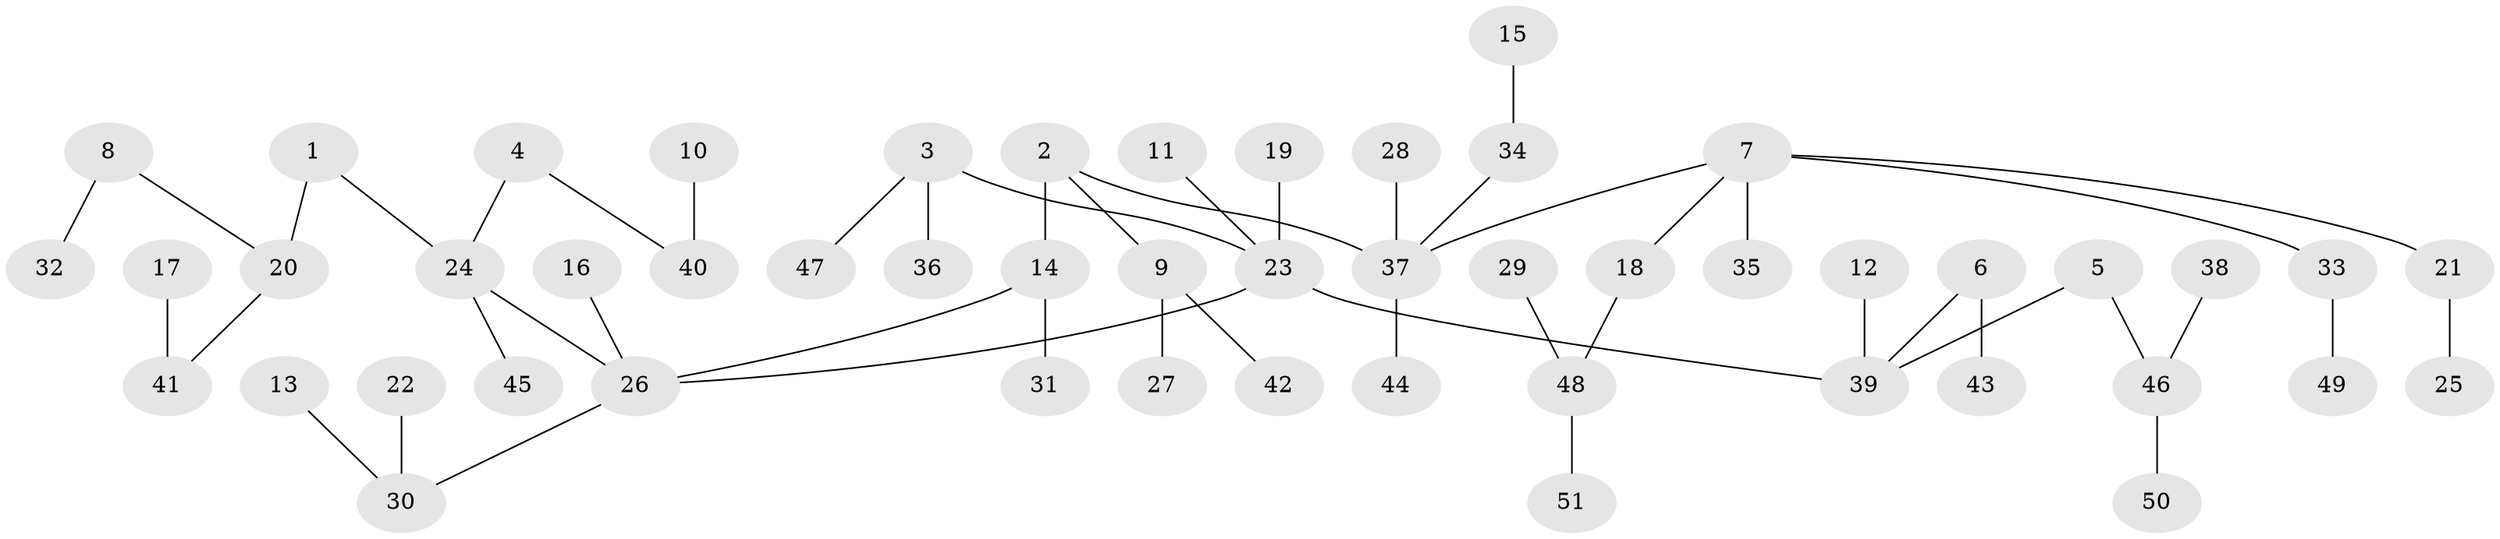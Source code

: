 // original degree distribution, {7: 0.009900990099009901, 5: 0.019801980198019802, 6: 0.0297029702970297, 3: 0.04950495049504951, 2: 0.297029702970297, 4: 0.09900990099009901, 1: 0.49504950495049505}
// Generated by graph-tools (version 1.1) at 2025/37/03/04/25 23:37:24]
// undirected, 51 vertices, 50 edges
graph export_dot {
  node [color=gray90,style=filled];
  1;
  2;
  3;
  4;
  5;
  6;
  7;
  8;
  9;
  10;
  11;
  12;
  13;
  14;
  15;
  16;
  17;
  18;
  19;
  20;
  21;
  22;
  23;
  24;
  25;
  26;
  27;
  28;
  29;
  30;
  31;
  32;
  33;
  34;
  35;
  36;
  37;
  38;
  39;
  40;
  41;
  42;
  43;
  44;
  45;
  46;
  47;
  48;
  49;
  50;
  51;
  1 -- 20 [weight=1.0];
  1 -- 24 [weight=1.0];
  2 -- 9 [weight=1.0];
  2 -- 14 [weight=1.0];
  2 -- 37 [weight=1.0];
  3 -- 23 [weight=1.0];
  3 -- 36 [weight=1.0];
  3 -- 47 [weight=1.0];
  4 -- 24 [weight=1.0];
  4 -- 40 [weight=1.0];
  5 -- 39 [weight=1.0];
  5 -- 46 [weight=1.0];
  6 -- 39 [weight=1.0];
  6 -- 43 [weight=1.0];
  7 -- 18 [weight=1.0];
  7 -- 21 [weight=1.0];
  7 -- 33 [weight=1.0];
  7 -- 35 [weight=1.0];
  7 -- 37 [weight=1.0];
  8 -- 20 [weight=1.0];
  8 -- 32 [weight=1.0];
  9 -- 27 [weight=1.0];
  9 -- 42 [weight=1.0];
  10 -- 40 [weight=1.0];
  11 -- 23 [weight=1.0];
  12 -- 39 [weight=1.0];
  13 -- 30 [weight=1.0];
  14 -- 26 [weight=1.0];
  14 -- 31 [weight=1.0];
  15 -- 34 [weight=1.0];
  16 -- 26 [weight=1.0];
  17 -- 41 [weight=1.0];
  18 -- 48 [weight=1.0];
  19 -- 23 [weight=1.0];
  20 -- 41 [weight=1.0];
  21 -- 25 [weight=1.0];
  22 -- 30 [weight=1.0];
  23 -- 26 [weight=1.0];
  23 -- 39 [weight=1.0];
  24 -- 26 [weight=1.0];
  24 -- 45 [weight=1.0];
  26 -- 30 [weight=1.0];
  28 -- 37 [weight=1.0];
  29 -- 48 [weight=1.0];
  33 -- 49 [weight=1.0];
  34 -- 37 [weight=1.0];
  37 -- 44 [weight=1.0];
  38 -- 46 [weight=1.0];
  46 -- 50 [weight=1.0];
  48 -- 51 [weight=1.0];
}
